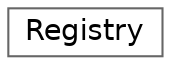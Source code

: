 digraph "Graphical Class Hierarchy"
{
 // LATEX_PDF_SIZE
  bgcolor="transparent";
  edge [fontname=Helvetica,fontsize=14,labelfontname=Helvetica,labelfontsize=14];
  node [fontname=Helvetica,fontsize=14,shape=box,height=0.2,width=0.4];
  rankdir="LR";
  Node0 [id="Node000000",label="Registry",height=0.2,width=0.4,color="grey40", fillcolor="white", style="filled",URL="$db/d0d/classRegistry.html",tooltip=" "];
}
